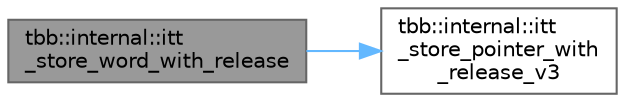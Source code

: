 digraph "tbb::internal::itt_store_word_with_release"
{
 // LATEX_PDF_SIZE
  bgcolor="transparent";
  edge [fontname=Helvetica,fontsize=10,labelfontname=Helvetica,labelfontsize=10];
  node [fontname=Helvetica,fontsize=10,shape=box,height=0.2,width=0.4];
  rankdir="LR";
  Node1 [id="Node000001",label="tbb::internal::itt\l_store_word_with_release",height=0.2,width=0.4,color="gray40", fillcolor="grey60", style="filled", fontcolor="black",tooltip=" "];
  Node1 -> Node2 [id="edge2_Node000001_Node000002",color="steelblue1",style="solid",tooltip=" "];
  Node2 [id="Node000002",label="tbb::internal::itt\l_store_pointer_with\l_release_v3",height=0.2,width=0.4,color="grey40", fillcolor="white", style="filled",URL="$namespacetbb_1_1internal.html#aca67a648bfa612f17afbe381b8f84720",tooltip=" "];
}
